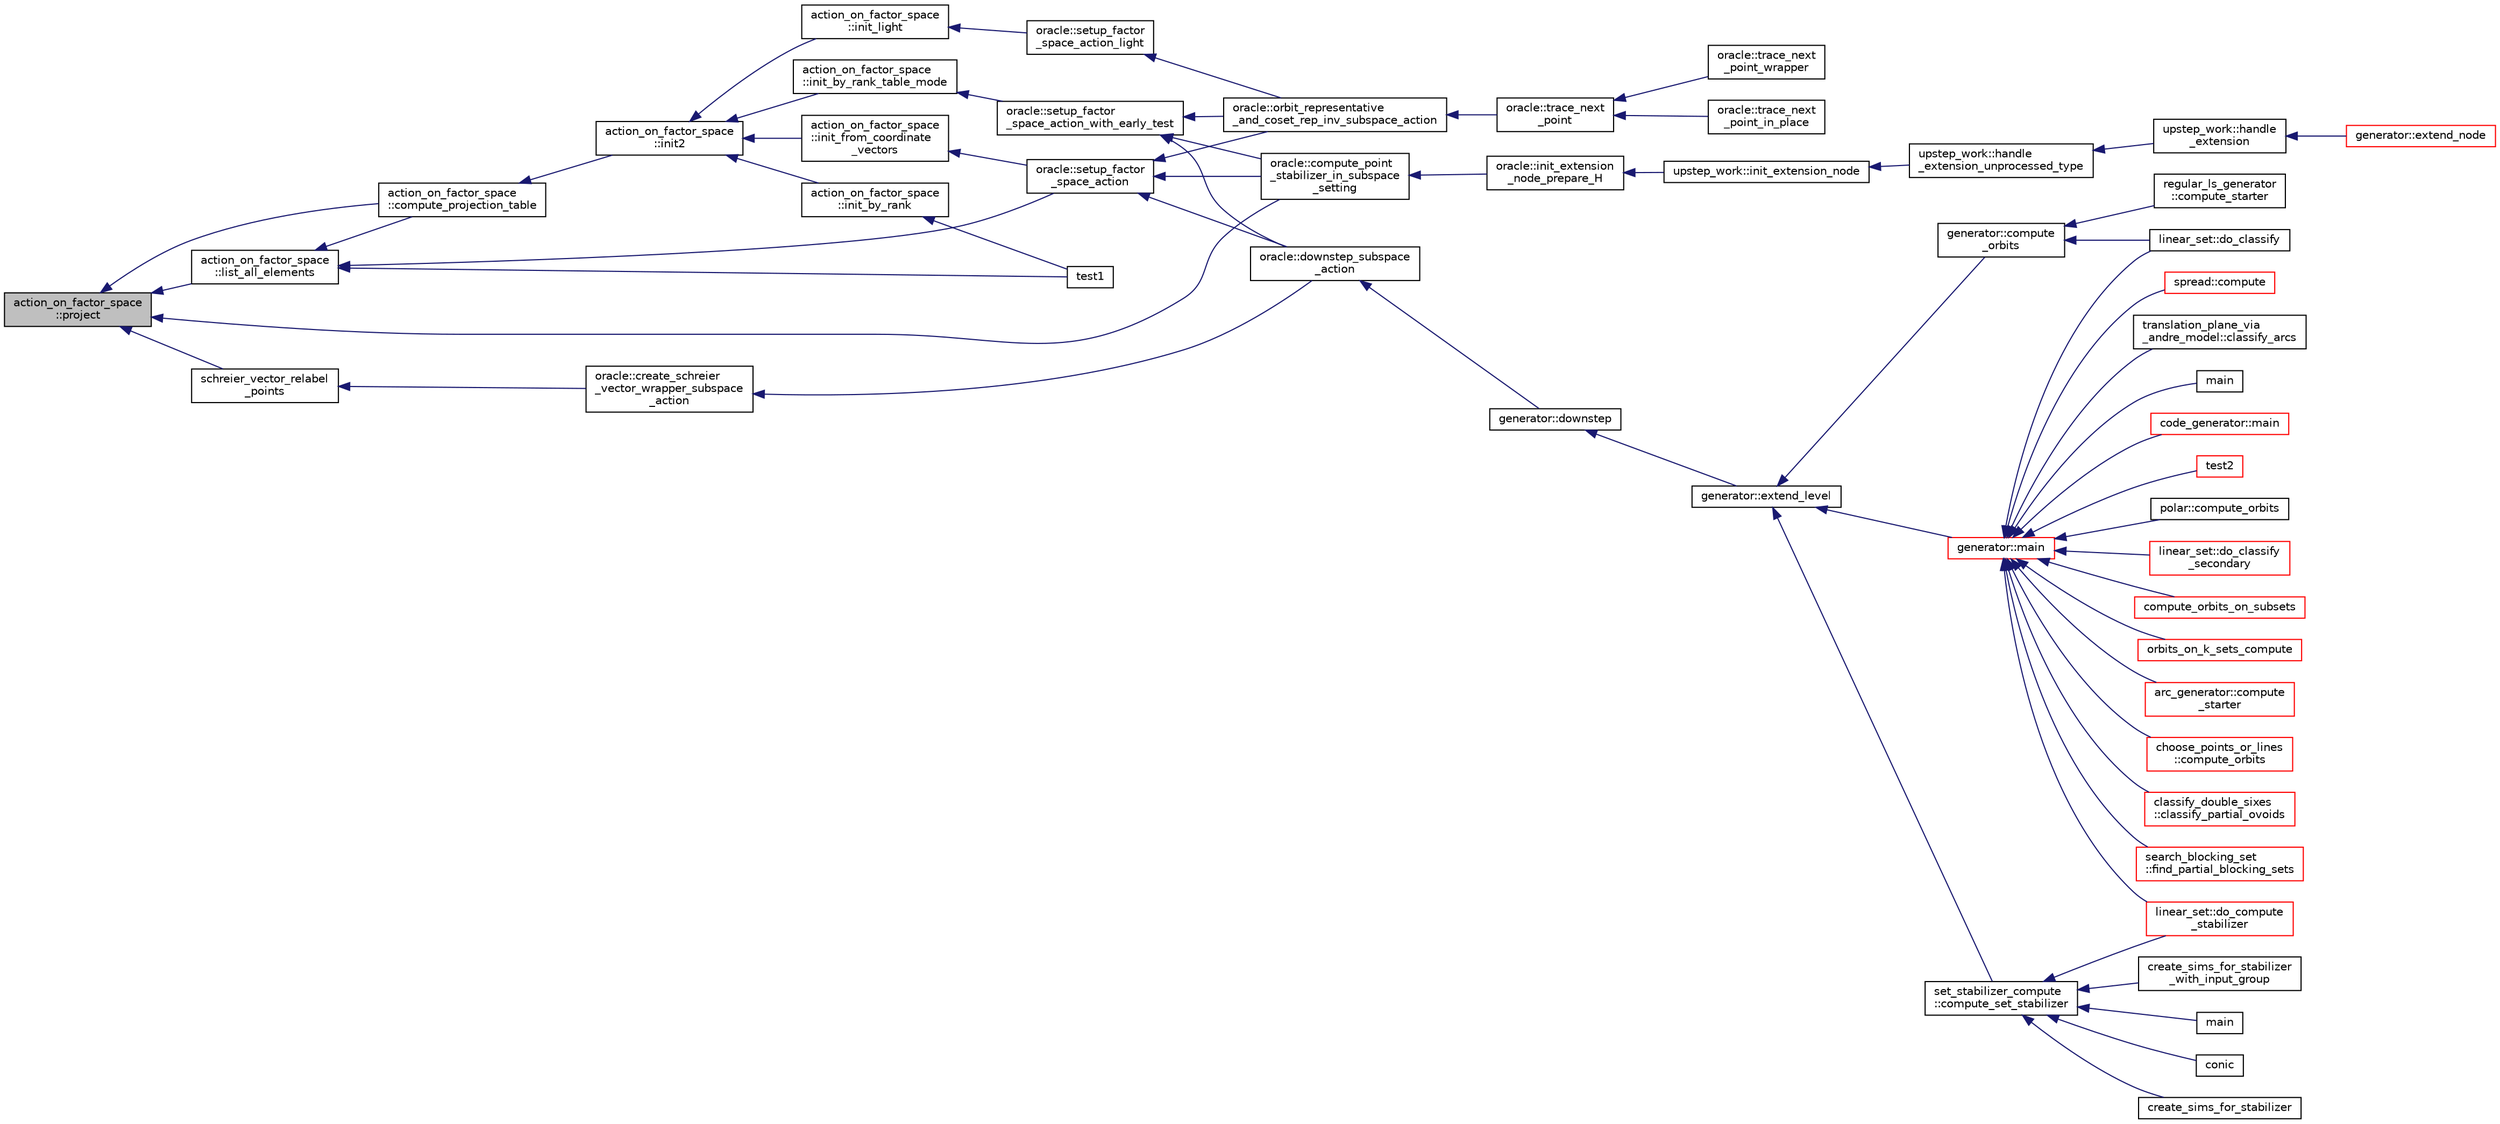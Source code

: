digraph "action_on_factor_space::project"
{
  edge [fontname="Helvetica",fontsize="10",labelfontname="Helvetica",labelfontsize="10"];
  node [fontname="Helvetica",fontsize="10",shape=record];
  rankdir="LR";
  Node1384 [label="action_on_factor_space\l::project",height=0.2,width=0.4,color="black", fillcolor="grey75", style="filled", fontcolor="black"];
  Node1384 -> Node1385 [dir="back",color="midnightblue",fontsize="10",style="solid",fontname="Helvetica"];
  Node1385 [label="action_on_factor_space\l::compute_projection_table",height=0.2,width=0.4,color="black", fillcolor="white", style="filled",URL="$d5/d25/classaction__on__factor__space.html#a7e4989900931e8841ef2b98da8f908eb"];
  Node1385 -> Node1386 [dir="back",color="midnightblue",fontsize="10",style="solid",fontname="Helvetica"];
  Node1386 [label="action_on_factor_space\l::init2",height=0.2,width=0.4,color="black", fillcolor="white", style="filled",URL="$d5/d25/classaction__on__factor__space.html#a19f5ed00bc68f67dd5bd331ff958df16"];
  Node1386 -> Node1387 [dir="back",color="midnightblue",fontsize="10",style="solid",fontname="Helvetica"];
  Node1387 [label="action_on_factor_space\l::init_light",height=0.2,width=0.4,color="black", fillcolor="white", style="filled",URL="$d5/d25/classaction__on__factor__space.html#a3094fd6f1ed3d0428e5db510669e2d8a"];
  Node1387 -> Node1388 [dir="back",color="midnightblue",fontsize="10",style="solid",fontname="Helvetica"];
  Node1388 [label="oracle::setup_factor\l_space_action_light",height=0.2,width=0.4,color="black", fillcolor="white", style="filled",URL="$d7/da7/classoracle.html#aaa6ca8694ae3452bc3ca812cbcc80fc7"];
  Node1388 -> Node1389 [dir="back",color="midnightblue",fontsize="10",style="solid",fontname="Helvetica"];
  Node1389 [label="oracle::orbit_representative\l_and_coset_rep_inv_subspace_action",height=0.2,width=0.4,color="black", fillcolor="white", style="filled",URL="$d7/da7/classoracle.html#a5a4d27cde89e99450305410536b51915"];
  Node1389 -> Node1390 [dir="back",color="midnightblue",fontsize="10",style="solid",fontname="Helvetica"];
  Node1390 [label="oracle::trace_next\l_point",height=0.2,width=0.4,color="black", fillcolor="white", style="filled",URL="$d7/da7/classoracle.html#ae86c3f9d4b95b5a6e88ee0959942ecde"];
  Node1390 -> Node1391 [dir="back",color="midnightblue",fontsize="10",style="solid",fontname="Helvetica"];
  Node1391 [label="oracle::trace_next\l_point_wrapper",height=0.2,width=0.4,color="black", fillcolor="white", style="filled",URL="$d7/da7/classoracle.html#a33e1e9e4dde6fbecd7ae858576a7132f"];
  Node1390 -> Node1392 [dir="back",color="midnightblue",fontsize="10",style="solid",fontname="Helvetica"];
  Node1392 [label="oracle::trace_next\l_point_in_place",height=0.2,width=0.4,color="black", fillcolor="white", style="filled",URL="$d7/da7/classoracle.html#a4dbea33418d5c0f550a960a5c83194a5"];
  Node1386 -> Node1393 [dir="back",color="midnightblue",fontsize="10",style="solid",fontname="Helvetica"];
  Node1393 [label="action_on_factor_space\l::init_by_rank_table_mode",height=0.2,width=0.4,color="black", fillcolor="white", style="filled",URL="$d5/d25/classaction__on__factor__space.html#a646e085b55e8160d943415c0238b5906"];
  Node1393 -> Node1394 [dir="back",color="midnightblue",fontsize="10",style="solid",fontname="Helvetica"];
  Node1394 [label="oracle::setup_factor\l_space_action_with_early_test",height=0.2,width=0.4,color="black", fillcolor="white", style="filled",URL="$d7/da7/classoracle.html#a7c26a85886666829e9727df91d2f01ad"];
  Node1394 -> Node1395 [dir="back",color="midnightblue",fontsize="10",style="solid",fontname="Helvetica"];
  Node1395 [label="oracle::compute_point\l_stabilizer_in_subspace\l_setting",height=0.2,width=0.4,color="black", fillcolor="white", style="filled",URL="$d7/da7/classoracle.html#ac88b56b30c84a4b5cd9b75869d468025"];
  Node1395 -> Node1396 [dir="back",color="midnightblue",fontsize="10",style="solid",fontname="Helvetica"];
  Node1396 [label="oracle::init_extension\l_node_prepare_H",height=0.2,width=0.4,color="black", fillcolor="white", style="filled",URL="$d7/da7/classoracle.html#a6a121e9674bbd011685430a95dbc1b77"];
  Node1396 -> Node1397 [dir="back",color="midnightblue",fontsize="10",style="solid",fontname="Helvetica"];
  Node1397 [label="upstep_work::init_extension_node",height=0.2,width=0.4,color="black", fillcolor="white", style="filled",URL="$d2/dd6/classupstep__work.html#ad74931a4c6dc97102d405a755433297d"];
  Node1397 -> Node1398 [dir="back",color="midnightblue",fontsize="10",style="solid",fontname="Helvetica"];
  Node1398 [label="upstep_work::handle\l_extension_unprocessed_type",height=0.2,width=0.4,color="black", fillcolor="white", style="filled",URL="$d2/dd6/classupstep__work.html#a4687dfab87eb7d0646cb79008dd3d32d"];
  Node1398 -> Node1399 [dir="back",color="midnightblue",fontsize="10",style="solid",fontname="Helvetica"];
  Node1399 [label="upstep_work::handle\l_extension",height=0.2,width=0.4,color="black", fillcolor="white", style="filled",URL="$d2/dd6/classupstep__work.html#ad8ba22a74e9884f92e11340b24e6a6d6"];
  Node1399 -> Node1400 [dir="back",color="midnightblue",fontsize="10",style="solid",fontname="Helvetica"];
  Node1400 [label="generator::extend_node",height=0.2,width=0.4,color="red", fillcolor="white", style="filled",URL="$d7/d73/classgenerator.html#ac71fa071cf218f54cdd9306a541744ae"];
  Node1394 -> Node1470 [dir="back",color="midnightblue",fontsize="10",style="solid",fontname="Helvetica"];
  Node1470 [label="oracle::downstep_subspace\l_action",height=0.2,width=0.4,color="black", fillcolor="white", style="filled",URL="$d7/da7/classoracle.html#a26f568b84b1ca2c24f619278ac88c407"];
  Node1470 -> Node1471 [dir="back",color="midnightblue",fontsize="10",style="solid",fontname="Helvetica"];
  Node1471 [label="generator::downstep",height=0.2,width=0.4,color="black", fillcolor="white", style="filled",URL="$d7/d73/classgenerator.html#ad90bc284af0b5f5beae960a0bd7a5b43"];
  Node1471 -> Node1402 [dir="back",color="midnightblue",fontsize="10",style="solid",fontname="Helvetica"];
  Node1402 [label="generator::extend_level",height=0.2,width=0.4,color="black", fillcolor="white", style="filled",URL="$d7/d73/classgenerator.html#a91b84d80ccec0cd2136bc221c30e0f8e"];
  Node1402 -> Node1403 [dir="back",color="midnightblue",fontsize="10",style="solid",fontname="Helvetica"];
  Node1403 [label="set_stabilizer_compute\l::compute_set_stabilizer",height=0.2,width=0.4,color="black", fillcolor="white", style="filled",URL="$d8/dc6/classset__stabilizer__compute.html#ad4f92074322e98c7cd0ed5d4f8486b76"];
  Node1403 -> Node1404 [dir="back",color="midnightblue",fontsize="10",style="solid",fontname="Helvetica"];
  Node1404 [label="main",height=0.2,width=0.4,color="black", fillcolor="white", style="filled",URL="$db/d67/test__hyperoval_8_c.html#a3c04138a5bfe5d72780bb7e82a18e627"];
  Node1403 -> Node1405 [dir="back",color="midnightblue",fontsize="10",style="solid",fontname="Helvetica"];
  Node1405 [label="conic",height=0.2,width=0.4,color="black", fillcolor="white", style="filled",URL="$d4/de8/conic_8_c.html#a96def9474b981a9d5831a9b48d85d652"];
  Node1403 -> Node1406 [dir="back",color="midnightblue",fontsize="10",style="solid",fontname="Helvetica"];
  Node1406 [label="linear_set::do_compute\l_stabilizer",height=0.2,width=0.4,color="red", fillcolor="white", style="filled",URL="$dd/d86/classlinear__set.html#ae8f58ded28fb5370f4459cca42b7463b"];
  Node1403 -> Node1409 [dir="back",color="midnightblue",fontsize="10",style="solid",fontname="Helvetica"];
  Node1409 [label="create_sims_for_stabilizer",height=0.2,width=0.4,color="black", fillcolor="white", style="filled",URL="$d0/d76/tl__algebra__and__number__theory_8h.html#af2c67d225072549409be710ac3cd30f8"];
  Node1403 -> Node1410 [dir="back",color="midnightblue",fontsize="10",style="solid",fontname="Helvetica"];
  Node1410 [label="create_sims_for_stabilizer\l_with_input_group",height=0.2,width=0.4,color="black", fillcolor="white", style="filled",URL="$d0/d76/tl__algebra__and__number__theory_8h.html#af5482567a8d6ba5c2fe593bf6f7f9a0f"];
  Node1402 -> Node1411 [dir="back",color="midnightblue",fontsize="10",style="solid",fontname="Helvetica"];
  Node1411 [label="generator::compute\l_orbits",height=0.2,width=0.4,color="black", fillcolor="white", style="filled",URL="$d7/d73/classgenerator.html#a23989bc20ecaaed39c4119c758367f40"];
  Node1411 -> Node1412 [dir="back",color="midnightblue",fontsize="10",style="solid",fontname="Helvetica"];
  Node1412 [label="regular_ls_generator\l::compute_starter",height=0.2,width=0.4,color="black", fillcolor="white", style="filled",URL="$d2/dd8/classregular__ls__generator.html#aa38907741058694a73194b02ceb4a53d"];
  Node1411 -> Node1413 [dir="back",color="midnightblue",fontsize="10",style="solid",fontname="Helvetica"];
  Node1413 [label="linear_set::do_classify",height=0.2,width=0.4,color="black", fillcolor="white", style="filled",URL="$dd/d86/classlinear__set.html#a3eb2dbce7fa8b71901dfc12f288ddd0c"];
  Node1402 -> Node1414 [dir="back",color="midnightblue",fontsize="10",style="solid",fontname="Helvetica"];
  Node1414 [label="generator::main",height=0.2,width=0.4,color="red", fillcolor="white", style="filled",URL="$d7/d73/classgenerator.html#a01abff8e9f231bf0d82e2e8e0061f242"];
  Node1414 -> Node1415 [dir="back",color="midnightblue",fontsize="10",style="solid",fontname="Helvetica"];
  Node1415 [label="main",height=0.2,width=0.4,color="black", fillcolor="white", style="filled",URL="$d2/d11/codes_8h.html#a217dbf8b442f20279ea00b898af96f52"];
  Node1414 -> Node1416 [dir="back",color="midnightblue",fontsize="10",style="solid",fontname="Helvetica"];
  Node1416 [label="code_generator::main",height=0.2,width=0.4,color="red", fillcolor="white", style="filled",URL="$db/d37/classcode__generator.html#ab3cf3a306e4032c2b471ac95321c599f"];
  Node1414 -> Node1418 [dir="back",color="midnightblue",fontsize="10",style="solid",fontname="Helvetica"];
  Node1418 [label="test2",height=0.2,width=0.4,color="red", fillcolor="white", style="filled",URL="$d9/db0/factor__space_8_c.html#a39d73a812e5fd8f1bc111e948368cb10"];
  Node1414 -> Node1420 [dir="back",color="midnightblue",fontsize="10",style="solid",fontname="Helvetica"];
  Node1420 [label="polar::compute_orbits",height=0.2,width=0.4,color="black", fillcolor="white", style="filled",URL="$da/d1c/classpolar.html#ac4c3c4f95d14c74ff4a3ec3f3479a1da"];
  Node1414 -> Node1413 [dir="back",color="midnightblue",fontsize="10",style="solid",fontname="Helvetica"];
  Node1414 -> Node1421 [dir="back",color="midnightblue",fontsize="10",style="solid",fontname="Helvetica"];
  Node1421 [label="linear_set::do_classify\l_secondary",height=0.2,width=0.4,color="red", fillcolor="white", style="filled",URL="$dd/d86/classlinear__set.html#a47eb7f9995f3343abd3bdfbf9a9a9162"];
  Node1414 -> Node1406 [dir="back",color="midnightblue",fontsize="10",style="solid",fontname="Helvetica"];
  Node1414 -> Node1424 [dir="back",color="midnightblue",fontsize="10",style="solid",fontname="Helvetica"];
  Node1424 [label="compute_orbits_on_subsets",height=0.2,width=0.4,color="red", fillcolor="white", style="filled",URL="$d3/d35/snakes__and__ladders__global_8_c.html#af33697aede0480110b1227f727252637"];
  Node1414 -> Node1442 [dir="back",color="midnightblue",fontsize="10",style="solid",fontname="Helvetica"];
  Node1442 [label="orbits_on_k_sets_compute",height=0.2,width=0.4,color="red", fillcolor="white", style="filled",URL="$d3/d35/snakes__and__ladders__global_8_c.html#a96743526b15703539d544499276aaa71"];
  Node1414 -> Node1453 [dir="back",color="midnightblue",fontsize="10",style="solid",fontname="Helvetica"];
  Node1453 [label="arc_generator::compute\l_starter",height=0.2,width=0.4,color="red", fillcolor="white", style="filled",URL="$d4/d21/classarc__generator.html#aad1dcec3a1c302e743d574bd1ac857d9"];
  Node1414 -> Node1458 [dir="back",color="midnightblue",fontsize="10",style="solid",fontname="Helvetica"];
  Node1458 [label="choose_points_or_lines\l::compute_orbits",height=0.2,width=0.4,color="red", fillcolor="white", style="filled",URL="$d6/d75/classchoose__points__or__lines.html#adc353e2d41dc8a39563322c8cdd85f61"];
  Node1414 -> Node1460 [dir="back",color="midnightblue",fontsize="10",style="solid",fontname="Helvetica"];
  Node1460 [label="classify_double_sixes\l::classify_partial_ovoids",height=0.2,width=0.4,color="red", fillcolor="white", style="filled",URL="$dd/d23/classclassify__double__sixes.html#a2253fca143a0e8a3e39655eb05668ae9"];
  Node1414 -> Node1462 [dir="back",color="midnightblue",fontsize="10",style="solid",fontname="Helvetica"];
  Node1462 [label="search_blocking_set\l::find_partial_blocking_sets",height=0.2,width=0.4,color="red", fillcolor="white", style="filled",URL="$dc/d36/classsearch__blocking__set.html#ad3fdb3d356db75a02c406bc9d4e9e9b6"];
  Node1414 -> Node1464 [dir="back",color="midnightblue",fontsize="10",style="solid",fontname="Helvetica"];
  Node1464 [label="spread::compute",height=0.2,width=0.4,color="red", fillcolor="white", style="filled",URL="$da/dc1/classspread.html#a9674466d3e03b8dad79882299c638a21"];
  Node1414 -> Node1466 [dir="back",color="midnightblue",fontsize="10",style="solid",fontname="Helvetica"];
  Node1466 [label="translation_plane_via\l_andre_model::classify_arcs",height=0.2,width=0.4,color="black", fillcolor="white", style="filled",URL="$d1/dcc/classtranslation__plane__via__andre__model.html#ac8f002e812a8b152d41e806688601c5e"];
  Node1394 -> Node1389 [dir="back",color="midnightblue",fontsize="10",style="solid",fontname="Helvetica"];
  Node1386 -> Node1472 [dir="back",color="midnightblue",fontsize="10",style="solid",fontname="Helvetica"];
  Node1472 [label="action_on_factor_space\l::init_by_rank",height=0.2,width=0.4,color="black", fillcolor="white", style="filled",URL="$d5/d25/classaction__on__factor__space.html#a5ef5176e6858a3fbc4336a242ba9b1b4"];
  Node1472 -> Node1473 [dir="back",color="midnightblue",fontsize="10",style="solid",fontname="Helvetica"];
  Node1473 [label="test1",height=0.2,width=0.4,color="black", fillcolor="white", style="filled",URL="$d9/db0/factor__space_8_c.html#ae2a201e46836d85cb2c5579a837b641a"];
  Node1386 -> Node1474 [dir="back",color="midnightblue",fontsize="10",style="solid",fontname="Helvetica"];
  Node1474 [label="action_on_factor_space\l::init_from_coordinate\l_vectors",height=0.2,width=0.4,color="black", fillcolor="white", style="filled",URL="$d5/d25/classaction__on__factor__space.html#a6350f7cf938babd5be3847ac7c8eaac8"];
  Node1474 -> Node1475 [dir="back",color="midnightblue",fontsize="10",style="solid",fontname="Helvetica"];
  Node1475 [label="oracle::setup_factor\l_space_action",height=0.2,width=0.4,color="black", fillcolor="white", style="filled",URL="$d7/da7/classoracle.html#a181e076f112ba1f32f5fb4e8abebdb18"];
  Node1475 -> Node1395 [dir="back",color="midnightblue",fontsize="10",style="solid",fontname="Helvetica"];
  Node1475 -> Node1470 [dir="back",color="midnightblue",fontsize="10",style="solid",fontname="Helvetica"];
  Node1475 -> Node1389 [dir="back",color="midnightblue",fontsize="10",style="solid",fontname="Helvetica"];
  Node1384 -> Node1476 [dir="back",color="midnightblue",fontsize="10",style="solid",fontname="Helvetica"];
  Node1476 [label="action_on_factor_space\l::list_all_elements",height=0.2,width=0.4,color="black", fillcolor="white", style="filled",URL="$d5/d25/classaction__on__factor__space.html#a9ed3bf2d32594600a1e6f39837236202"];
  Node1476 -> Node1473 [dir="back",color="midnightblue",fontsize="10",style="solid",fontname="Helvetica"];
  Node1476 -> Node1385 [dir="back",color="midnightblue",fontsize="10",style="solid",fontname="Helvetica"];
  Node1476 -> Node1475 [dir="back",color="midnightblue",fontsize="10",style="solid",fontname="Helvetica"];
  Node1384 -> Node1395 [dir="back",color="midnightblue",fontsize="10",style="solid",fontname="Helvetica"];
  Node1384 -> Node1477 [dir="back",color="midnightblue",fontsize="10",style="solid",fontname="Helvetica"];
  Node1477 [label="schreier_vector_relabel\l_points",height=0.2,width=0.4,color="black", fillcolor="white", style="filled",URL="$df/dc9/snakes__and__ladders_8h.html#ae98947edc50a9e66619bd56a3b1bc9ec"];
  Node1477 -> Node1478 [dir="back",color="midnightblue",fontsize="10",style="solid",fontname="Helvetica"];
  Node1478 [label="oracle::create_schreier\l_vector_wrapper_subspace\l_action",height=0.2,width=0.4,color="black", fillcolor="white", style="filled",URL="$d7/da7/classoracle.html#a250fe1c81f6109c01b0b030ccba537b3"];
  Node1478 -> Node1470 [dir="back",color="midnightblue",fontsize="10",style="solid",fontname="Helvetica"];
}
